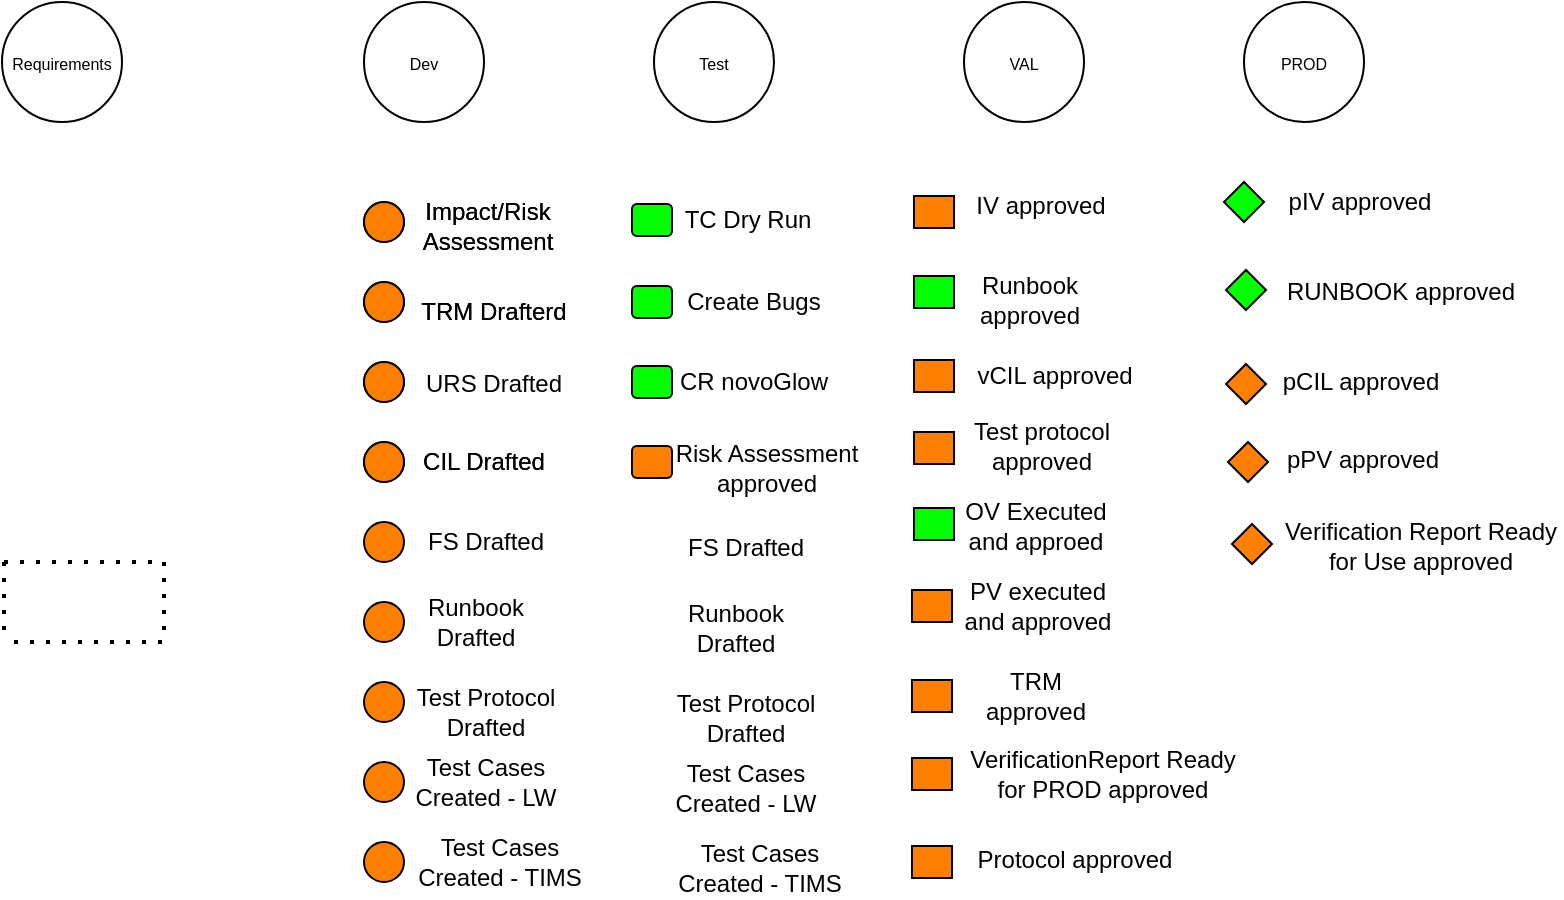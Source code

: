 <mxfile version="20.8.14" type="github">
  <diagram name="Page-1" id="ExTGUEEQHUEDQQg5NHdS">
    <mxGraphModel dx="535" dy="282" grid="1" gridSize="10" guides="1" tooltips="1" connect="1" arrows="1" fold="1" page="1" pageScale="1" pageWidth="850" pageHeight="1100" math="0" shadow="0">
      <root>
        <mxCell id="0" />
        <mxCell id="1" parent="0" />
        <mxCell id="WPRdaX7cA5M4LaGkUmcf-1" value="" style="ellipse;whiteSpace=wrap;html=1;aspect=fixed;" parent="1" vertex="1">
          <mxGeometry x="39" y="80" width="60" height="60" as="geometry" />
        </mxCell>
        <mxCell id="WPRdaX7cA5M4LaGkUmcf-17" value="&lt;font style=&quot;font-size: 8px;&quot;&gt;Requirements&lt;/font&gt;" style="text;html=1;strokeColor=none;fillColor=none;align=center;verticalAlign=middle;whiteSpace=wrap;rounded=0;" parent="1" vertex="1">
          <mxGeometry x="39" y="95" width="60" height="30" as="geometry" />
        </mxCell>
        <mxCell id="QzSWRC7JeWqAxSKZvHJS-10" value="" style="ellipse;whiteSpace=wrap;html=1;aspect=fixed;" parent="1" vertex="1">
          <mxGeometry x="220" y="80" width="60" height="60" as="geometry" />
        </mxCell>
        <mxCell id="QzSWRC7JeWqAxSKZvHJS-11" value="&lt;font style=&quot;font-size: 8px;&quot;&gt;Dev&lt;/font&gt;" style="text;html=1;strokeColor=none;fillColor=none;align=center;verticalAlign=middle;whiteSpace=wrap;rounded=0;" parent="1" vertex="1">
          <mxGeometry x="220" y="95" width="60" height="30" as="geometry" />
        </mxCell>
        <mxCell id="QzSWRC7JeWqAxSKZvHJS-12" value="" style="ellipse;whiteSpace=wrap;html=1;aspect=fixed;" parent="1" vertex="1">
          <mxGeometry x="365" y="80" width="60" height="60" as="geometry" />
        </mxCell>
        <mxCell id="QzSWRC7JeWqAxSKZvHJS-13" value="&lt;font style=&quot;font-size: 8px;&quot;&gt;Test&lt;/font&gt;" style="text;html=1;strokeColor=none;fillColor=none;align=center;verticalAlign=middle;whiteSpace=wrap;rounded=0;" parent="1" vertex="1">
          <mxGeometry x="365" y="95" width="60" height="30" as="geometry" />
        </mxCell>
        <mxCell id="QzSWRC7JeWqAxSKZvHJS-14" value="" style="ellipse;whiteSpace=wrap;html=1;aspect=fixed;" parent="1" vertex="1">
          <mxGeometry x="520" y="80" width="60" height="60" as="geometry" />
        </mxCell>
        <mxCell id="QzSWRC7JeWqAxSKZvHJS-15" value="&lt;font style=&quot;font-size: 8px;&quot;&gt;VAL&lt;/font&gt;" style="text;html=1;strokeColor=none;fillColor=none;align=center;verticalAlign=middle;whiteSpace=wrap;rounded=0;" parent="1" vertex="1">
          <mxGeometry x="520" y="95" width="60" height="30" as="geometry" />
        </mxCell>
        <mxCell id="QzSWRC7JeWqAxSKZvHJS-18" value="" style="ellipse;whiteSpace=wrap;html=1;aspect=fixed;" parent="1" vertex="1">
          <mxGeometry x="660" y="80" width="60" height="60" as="geometry" />
        </mxCell>
        <mxCell id="QzSWRC7JeWqAxSKZvHJS-19" value="&lt;font style=&quot;font-size: 8px;&quot;&gt;PROD&lt;/font&gt;" style="text;html=1;strokeColor=none;fillColor=none;align=center;verticalAlign=middle;whiteSpace=wrap;rounded=0;" parent="1" vertex="1">
          <mxGeometry x="660" y="95" width="60" height="30" as="geometry" />
        </mxCell>
        <mxCell id="QzSWRC7JeWqAxSKZvHJS-20" value="" style="ellipse;whiteSpace=wrap;html=1;aspect=fixed;fillColor=#FF8000;" parent="1" vertex="1">
          <mxGeometry x="220" y="180" width="20" height="20" as="geometry" />
        </mxCell>
        <mxCell id="QzSWRC7JeWqAxSKZvHJS-21" value="" style="ellipse;whiteSpace=wrap;html=1;aspect=fixed;fillColor=#FF8000;" parent="1" vertex="1">
          <mxGeometry x="220" y="220" width="20" height="20" as="geometry" />
        </mxCell>
        <mxCell id="QzSWRC7JeWqAxSKZvHJS-22" value="" style="ellipse;whiteSpace=wrap;html=1;aspect=fixed;fillColor=#FF8000;" parent="1" vertex="1">
          <mxGeometry x="220" y="260" width="20" height="20" as="geometry" />
        </mxCell>
        <mxCell id="QzSWRC7JeWqAxSKZvHJS-23" value="" style="ellipse;whiteSpace=wrap;html=1;aspect=fixed;fillColor=#FF8000;" parent="1" vertex="1">
          <mxGeometry x="220" y="300" width="20" height="20" as="geometry" />
        </mxCell>
        <mxCell id="QzSWRC7JeWqAxSKZvHJS-24" value="" style="ellipse;whiteSpace=wrap;html=1;aspect=fixed;fillColor=#FF8000;" parent="1" vertex="1">
          <mxGeometry x="220" y="340" width="20" height="20" as="geometry" />
        </mxCell>
        <mxCell id="QzSWRC7JeWqAxSKZvHJS-25" value="" style="ellipse;whiteSpace=wrap;html=1;aspect=fixed;fillColor=#FF8000;" parent="1" vertex="1">
          <mxGeometry x="220" y="380" width="20" height="20" as="geometry" />
        </mxCell>
        <mxCell id="QzSWRC7JeWqAxSKZvHJS-26" value="" style="ellipse;whiteSpace=wrap;html=1;aspect=fixed;fillColor=#FF8000;" parent="1" vertex="1">
          <mxGeometry x="220" y="420" width="20" height="20" as="geometry" />
        </mxCell>
        <mxCell id="QzSWRC7JeWqAxSKZvHJS-27" value="" style="ellipse;whiteSpace=wrap;html=1;aspect=fixed;fillColor=#FF8000;" parent="1" vertex="1">
          <mxGeometry x="220" y="460" width="20" height="20" as="geometry" />
        </mxCell>
        <mxCell id="QzSWRC7JeWqAxSKZvHJS-28" value="" style="ellipse;whiteSpace=wrap;html=1;aspect=fixed;fillColor=#FF8000;" parent="1" vertex="1">
          <mxGeometry x="220" y="500" width="20" height="20" as="geometry" />
        </mxCell>
        <mxCell id="QzSWRC7JeWqAxSKZvHJS-29" value="Impact/Risk Assessment" style="text;html=1;strokeColor=none;fillColor=none;align=center;verticalAlign=middle;whiteSpace=wrap;rounded=0;" parent="1" vertex="1">
          <mxGeometry x="252" y="177" width="60" height="30" as="geometry" />
        </mxCell>
        <mxCell id="xStRLfgzvjahY0ka18I4-1" value="TRM Drafterd" style="text;html=1;strokeColor=none;fillColor=none;align=center;verticalAlign=middle;whiteSpace=wrap;rounded=0;" vertex="1" parent="1">
          <mxGeometry x="243" y="220" width="84" height="30" as="geometry" />
        </mxCell>
        <mxCell id="xStRLfgzvjahY0ka18I4-2" value="URS Drafted" style="text;html=1;strokeColor=none;fillColor=none;align=center;verticalAlign=middle;whiteSpace=wrap;rounded=0;" vertex="1" parent="1">
          <mxGeometry x="248" y="256" width="74" height="30" as="geometry" />
        </mxCell>
        <mxCell id="xStRLfgzvjahY0ka18I4-4" value="CIL Drafted" style="text;html=1;strokeColor=none;fillColor=none;align=center;verticalAlign=middle;whiteSpace=wrap;rounded=0;" vertex="1" parent="1">
          <mxGeometry x="243" y="295" width="74" height="30" as="geometry" />
        </mxCell>
        <mxCell id="xStRLfgzvjahY0ka18I4-5" value="FS Drafted" style="text;html=1;strokeColor=none;fillColor=none;align=center;verticalAlign=middle;whiteSpace=wrap;rounded=0;" vertex="1" parent="1">
          <mxGeometry x="244" y="335" width="74" height="30" as="geometry" />
        </mxCell>
        <mxCell id="xStRLfgzvjahY0ka18I4-6" value="Runbook Drafted" style="text;html=1;strokeColor=none;fillColor=none;align=center;verticalAlign=middle;whiteSpace=wrap;rounded=0;" vertex="1" parent="1">
          <mxGeometry x="239" y="375" width="74" height="30" as="geometry" />
        </mxCell>
        <mxCell id="xStRLfgzvjahY0ka18I4-7" value="Test Protocol Drafted" style="text;html=1;strokeColor=none;fillColor=none;align=center;verticalAlign=middle;whiteSpace=wrap;rounded=0;" vertex="1" parent="1">
          <mxGeometry x="244" y="420" width="74" height="30" as="geometry" />
        </mxCell>
        <mxCell id="xStRLfgzvjahY0ka18I4-8" value="Test Cases Created - LW" style="text;html=1;strokeColor=none;fillColor=none;align=center;verticalAlign=middle;whiteSpace=wrap;rounded=0;" vertex="1" parent="1">
          <mxGeometry x="244" y="455" width="74" height="30" as="geometry" />
        </mxCell>
        <mxCell id="xStRLfgzvjahY0ka18I4-10" value="Test Cases Created - TIMS" style="text;html=1;strokeColor=none;fillColor=none;align=center;verticalAlign=middle;whiteSpace=wrap;rounded=0;" vertex="1" parent="1">
          <mxGeometry x="246" y="495" width="84" height="30" as="geometry" />
        </mxCell>
        <mxCell id="xStRLfgzvjahY0ka18I4-12" value="" style="rhombus;whiteSpace=wrap;html=1;fillColor=#00FF00;" vertex="1" parent="1">
          <mxGeometry x="650" y="170" width="20" height="20" as="geometry" />
        </mxCell>
        <mxCell id="xStRLfgzvjahY0ka18I4-13" value="pIV approved" style="text;html=1;strokeColor=none;fillColor=none;align=center;verticalAlign=middle;whiteSpace=wrap;rounded=0;" vertex="1" parent="1">
          <mxGeometry x="678" y="165" width="80" height="30" as="geometry" />
        </mxCell>
        <mxCell id="xStRLfgzvjahY0ka18I4-14" value="" style="rhombus;whiteSpace=wrap;html=1;fillColor=#00FF00;" vertex="1" parent="1">
          <mxGeometry x="651" y="214" width="20" height="20" as="geometry" />
        </mxCell>
        <mxCell id="xStRLfgzvjahY0ka18I4-15" value="RUNBOOK approved" style="text;html=1;strokeColor=none;fillColor=none;align=center;verticalAlign=middle;whiteSpace=wrap;rounded=0;" vertex="1" parent="1">
          <mxGeometry x="678" y="210" width="121" height="30" as="geometry" />
        </mxCell>
        <mxCell id="xStRLfgzvjahY0ka18I4-16" value="" style="rhombus;whiteSpace=wrap;html=1;fillColor=#FF8000;" vertex="1" parent="1">
          <mxGeometry x="651" y="261" width="20" height="20" as="geometry" />
        </mxCell>
        <mxCell id="xStRLfgzvjahY0ka18I4-17" value="pCIL approved" style="text;html=1;strokeColor=none;fillColor=none;align=center;verticalAlign=middle;whiteSpace=wrap;rounded=0;" vertex="1" parent="1">
          <mxGeometry x="672.5" y="255" width="91" height="30" as="geometry" />
        </mxCell>
        <mxCell id="xStRLfgzvjahY0ka18I4-18" value="" style="rhombus;whiteSpace=wrap;html=1;fillColor=#FF8000;" vertex="1" parent="1">
          <mxGeometry x="652" y="300" width="20" height="20" as="geometry" />
        </mxCell>
        <mxCell id="xStRLfgzvjahY0ka18I4-19" value="pPV approved" style="text;html=1;strokeColor=none;fillColor=none;align=center;verticalAlign=middle;whiteSpace=wrap;rounded=0;" vertex="1" parent="1">
          <mxGeometry x="673.5" y="294" width="91" height="30" as="geometry" />
        </mxCell>
        <mxCell id="xStRLfgzvjahY0ka18I4-20" value="" style="rhombus;whiteSpace=wrap;html=1;fillColor=#FF8000;" vertex="1" parent="1">
          <mxGeometry x="654" y="341" width="20" height="20" as="geometry" />
        </mxCell>
        <mxCell id="xStRLfgzvjahY0ka18I4-24" value="Impact/Risk Assessment" style="text;html=1;strokeColor=none;fillColor=none;align=center;verticalAlign=middle;whiteSpace=wrap;rounded=0;" vertex="1" parent="1">
          <mxGeometry x="252" y="177" width="60" height="30" as="geometry" />
        </mxCell>
        <mxCell id="xStRLfgzvjahY0ka18I4-25" value="" style="ellipse;whiteSpace=wrap;html=1;aspect=fixed;fillColor=#FF8000;" vertex="1" parent="1">
          <mxGeometry x="220" y="180" width="20" height="20" as="geometry" />
        </mxCell>
        <mxCell id="xStRLfgzvjahY0ka18I4-26" value="" style="ellipse;whiteSpace=wrap;html=1;aspect=fixed;fillColor=#FF8000;" vertex="1" parent="1">
          <mxGeometry x="220" y="220" width="20" height="20" as="geometry" />
        </mxCell>
        <mxCell id="xStRLfgzvjahY0ka18I4-27" value="TRM Drafterd" style="text;html=1;strokeColor=none;fillColor=none;align=center;verticalAlign=middle;whiteSpace=wrap;rounded=0;" vertex="1" parent="1">
          <mxGeometry x="243" y="220" width="84" height="30" as="geometry" />
        </mxCell>
        <mxCell id="xStRLfgzvjahY0ka18I4-29" value="" style="ellipse;whiteSpace=wrap;html=1;aspect=fixed;fillColor=#FF8000;" vertex="1" parent="1">
          <mxGeometry x="220" y="260" width="20" height="20" as="geometry" />
        </mxCell>
        <mxCell id="xStRLfgzvjahY0ka18I4-30" value="" style="ellipse;whiteSpace=wrap;html=1;aspect=fixed;fillColor=#FF8000;" vertex="1" parent="1">
          <mxGeometry x="220" y="300" width="20" height="20" as="geometry" />
        </mxCell>
        <mxCell id="xStRLfgzvjahY0ka18I4-31" value="CIL Drafted" style="text;html=1;strokeColor=none;fillColor=none;align=center;verticalAlign=middle;whiteSpace=wrap;rounded=0;" vertex="1" parent="1">
          <mxGeometry x="243" y="295" width="74" height="30" as="geometry" />
        </mxCell>
        <mxCell id="xStRLfgzvjahY0ka18I4-50" value="OV Executed and approed" style="text;html=1;strokeColor=none;fillColor=none;align=center;verticalAlign=middle;whiteSpace=wrap;rounded=0;" vertex="1" parent="1">
          <mxGeometry x="519" y="327" width="74" height="30" as="geometry" />
        </mxCell>
        <mxCell id="xStRLfgzvjahY0ka18I4-51" value="PV executed and approved" style="text;html=1;strokeColor=none;fillColor=none;align=center;verticalAlign=middle;whiteSpace=wrap;rounded=0;" vertex="1" parent="1">
          <mxGeometry x="514" y="367" width="86" height="30" as="geometry" />
        </mxCell>
        <mxCell id="xStRLfgzvjahY0ka18I4-52" value="TRM approved" style="text;html=1;strokeColor=none;fillColor=none;align=center;verticalAlign=middle;whiteSpace=wrap;rounded=0;" vertex="1" parent="1">
          <mxGeometry x="519" y="412" width="74" height="30" as="geometry" />
        </mxCell>
        <mxCell id="xStRLfgzvjahY0ka18I4-53" value="VerificationReport Ready for PROD approved" style="text;html=1;strokeColor=none;fillColor=none;align=center;verticalAlign=middle;whiteSpace=wrap;rounded=0;" vertex="1" parent="1">
          <mxGeometry x="519" y="451" width="141" height="30" as="geometry" />
        </mxCell>
        <mxCell id="xStRLfgzvjahY0ka18I4-54" value="Protocol approved" style="text;html=1;strokeColor=none;fillColor=none;align=center;verticalAlign=middle;whiteSpace=wrap;rounded=0;" vertex="1" parent="1">
          <mxGeometry x="521" y="494" width="109" height="30" as="geometry" />
        </mxCell>
        <mxCell id="xStRLfgzvjahY0ka18I4-55" value="IV approved" style="text;html=1;strokeColor=none;fillColor=none;align=center;verticalAlign=middle;whiteSpace=wrap;rounded=0;" vertex="1" parent="1">
          <mxGeometry x="522" y="167" width="73" height="30" as="geometry" />
        </mxCell>
        <mxCell id="xStRLfgzvjahY0ka18I4-58" value="Runbook approved" style="text;html=1;strokeColor=none;fillColor=none;align=center;verticalAlign=middle;whiteSpace=wrap;rounded=0;" vertex="1" parent="1">
          <mxGeometry x="511" y="214" width="84" height="30" as="geometry" />
        </mxCell>
        <mxCell id="xStRLfgzvjahY0ka18I4-59" value="vCIL approved" style="text;html=1;strokeColor=none;fillColor=none;align=center;verticalAlign=middle;whiteSpace=wrap;rounded=0;" vertex="1" parent="1">
          <mxGeometry x="521" y="252" width="89" height="30" as="geometry" />
        </mxCell>
        <mxCell id="xStRLfgzvjahY0ka18I4-62" value="Test protocol approved" style="text;html=1;strokeColor=none;fillColor=none;align=center;verticalAlign=middle;whiteSpace=wrap;rounded=0;" vertex="1" parent="1">
          <mxGeometry x="522" y="287" width="74" height="30" as="geometry" />
        </mxCell>
        <mxCell id="xStRLfgzvjahY0ka18I4-82" value="" style="rounded=1;whiteSpace=wrap;html=1;fillColor=#00FF00;arcSize=0;" vertex="1" parent="1">
          <mxGeometry x="495" y="217" width="20" height="16" as="geometry" />
        </mxCell>
        <mxCell id="xStRLfgzvjahY0ka18I4-84" value="" style="rounded=1;whiteSpace=wrap;html=1;fillColor=#00FF00;arcSize=0;" vertex="1" parent="1">
          <mxGeometry x="495" y="333" width="20" height="16" as="geometry" />
        </mxCell>
        <mxCell id="xStRLfgzvjahY0ka18I4-85" value="Verification Report Ready for Use approved" style="text;html=1;strokeColor=none;fillColor=none;align=center;verticalAlign=middle;whiteSpace=wrap;rounded=0;" vertex="1" parent="1">
          <mxGeometry x="678" y="337" width="141" height="30" as="geometry" />
        </mxCell>
        <mxCell id="xStRLfgzvjahY0ka18I4-87" value="" style="rounded=1;whiteSpace=wrap;html=1;fillColor=#FF8000;arcSize=0;" vertex="1" parent="1">
          <mxGeometry x="495" y="177" width="20" height="16" as="geometry" />
        </mxCell>
        <mxCell id="xStRLfgzvjahY0ka18I4-88" value="" style="rounded=1;whiteSpace=wrap;html=1;fillColor=#FF8000;arcSize=0;" vertex="1" parent="1">
          <mxGeometry x="495" y="259" width="20" height="16" as="geometry" />
        </mxCell>
        <mxCell id="xStRLfgzvjahY0ka18I4-89" value="" style="rounded=1;whiteSpace=wrap;html=1;fillColor=#FF8000;arcSize=0;" vertex="1" parent="1">
          <mxGeometry x="495" y="295" width="20" height="16" as="geometry" />
        </mxCell>
        <mxCell id="xStRLfgzvjahY0ka18I4-90" value="" style="rounded=1;whiteSpace=wrap;html=1;fillColor=#FF8000;arcSize=0;" vertex="1" parent="1">
          <mxGeometry x="494" y="374" width="20" height="16" as="geometry" />
        </mxCell>
        <mxCell id="xStRLfgzvjahY0ka18I4-91" value="" style="rounded=1;whiteSpace=wrap;html=1;fillColor=#FF8000;arcSize=0;" vertex="1" parent="1">
          <mxGeometry x="494" y="419" width="20" height="16" as="geometry" />
        </mxCell>
        <mxCell id="xStRLfgzvjahY0ka18I4-92" value="" style="rounded=1;whiteSpace=wrap;html=1;fillColor=#FF8000;arcSize=0;" vertex="1" parent="1">
          <mxGeometry x="494" y="458" width="20" height="16" as="geometry" />
        </mxCell>
        <mxCell id="xStRLfgzvjahY0ka18I4-93" value="" style="rounded=1;whiteSpace=wrap;html=1;fillColor=#FF8000;arcSize=0;" vertex="1" parent="1">
          <mxGeometry x="494" y="502" width="20" height="16" as="geometry" />
        </mxCell>
        <mxCell id="xStRLfgzvjahY0ka18I4-107" value="" style="group" vertex="1" connectable="0" parent="1">
          <mxGeometry x="39" y="360" width="81" height="40" as="geometry" />
        </mxCell>
        <mxCell id="xStRLfgzvjahY0ka18I4-102" value="" style="endArrow=none;dashed=1;html=1;dashPattern=1 3;strokeWidth=2;rounded=0;" edge="1" parent="xStRLfgzvjahY0ka18I4-107">
          <mxGeometry width="50" height="50" relative="1" as="geometry">
            <mxPoint x="1" as="sourcePoint" />
            <mxPoint x="81" as="targetPoint" />
          </mxGeometry>
        </mxCell>
        <mxCell id="xStRLfgzvjahY0ka18I4-104" value="" style="endArrow=none;dashed=1;html=1;dashPattern=1 3;strokeWidth=2;rounded=0;" edge="1" parent="xStRLfgzvjahY0ka18I4-107">
          <mxGeometry width="50" height="50" relative="1" as="geometry">
            <mxPoint x="81" as="sourcePoint" />
            <mxPoint x="81" y="40" as="targetPoint" />
          </mxGeometry>
        </mxCell>
        <mxCell id="xStRLfgzvjahY0ka18I4-105" value="" style="endArrow=none;dashed=1;html=1;dashPattern=1 3;strokeWidth=2;rounded=0;" edge="1" parent="xStRLfgzvjahY0ka18I4-107">
          <mxGeometry width="50" height="50" relative="1" as="geometry">
            <mxPoint x="80" y="40" as="sourcePoint" />
            <mxPoint y="40" as="targetPoint" />
          </mxGeometry>
        </mxCell>
        <mxCell id="xStRLfgzvjahY0ka18I4-106" value="" style="endArrow=none;dashed=1;html=1;dashPattern=1 3;strokeWidth=2;rounded=0;" edge="1" parent="xStRLfgzvjahY0ka18I4-107">
          <mxGeometry width="50" height="50" relative="1" as="geometry">
            <mxPoint x="1" as="sourcePoint" />
            <mxPoint x="1" y="40" as="targetPoint" />
          </mxGeometry>
        </mxCell>
        <mxCell id="xStRLfgzvjahY0ka18I4-68" value="FS Drafted" style="text;html=1;strokeColor=none;fillColor=none;align=center;verticalAlign=middle;whiteSpace=wrap;rounded=0;" vertex="1" parent="1">
          <mxGeometry x="374" y="338" width="74" height="30" as="geometry" />
        </mxCell>
        <mxCell id="xStRLfgzvjahY0ka18I4-69" value="Runbook Drafted" style="text;html=1;strokeColor=none;fillColor=none;align=center;verticalAlign=middle;whiteSpace=wrap;rounded=0;" vertex="1" parent="1">
          <mxGeometry x="369" y="378" width="74" height="30" as="geometry" />
        </mxCell>
        <mxCell id="xStRLfgzvjahY0ka18I4-70" value="Test Protocol Drafted" style="text;html=1;strokeColor=none;fillColor=none;align=center;verticalAlign=middle;whiteSpace=wrap;rounded=0;" vertex="1" parent="1">
          <mxGeometry x="374" y="423" width="74" height="30" as="geometry" />
        </mxCell>
        <mxCell id="xStRLfgzvjahY0ka18I4-71" value="Test Cases Created - LW" style="text;html=1;strokeColor=none;fillColor=none;align=center;verticalAlign=middle;whiteSpace=wrap;rounded=0;" vertex="1" parent="1">
          <mxGeometry x="374" y="458" width="74" height="30" as="geometry" />
        </mxCell>
        <mxCell id="xStRLfgzvjahY0ka18I4-72" value="Test Cases Created - TIMS" style="text;html=1;strokeColor=none;fillColor=none;align=center;verticalAlign=middle;whiteSpace=wrap;rounded=0;" vertex="1" parent="1">
          <mxGeometry x="376" y="498" width="84" height="30" as="geometry" />
        </mxCell>
        <mxCell id="xStRLfgzvjahY0ka18I4-73" value="TC Dry Run" style="text;html=1;strokeColor=none;fillColor=none;align=center;verticalAlign=middle;whiteSpace=wrap;rounded=0;" vertex="1" parent="1">
          <mxGeometry x="378" y="174" width="68" height="30" as="geometry" />
        </mxCell>
        <mxCell id="xStRLfgzvjahY0ka18I4-76" value="Create Bugs" style="text;html=1;strokeColor=none;fillColor=none;align=center;verticalAlign=middle;whiteSpace=wrap;rounded=0;" vertex="1" parent="1">
          <mxGeometry x="373" y="215" width="84" height="30" as="geometry" />
        </mxCell>
        <mxCell id="xStRLfgzvjahY0ka18I4-77" value="CR novoGlow" style="text;html=1;strokeColor=none;fillColor=none;align=center;verticalAlign=middle;whiteSpace=wrap;rounded=0;" vertex="1" parent="1">
          <mxGeometry x="373" y="255" width="84" height="30" as="geometry" />
        </mxCell>
        <mxCell id="xStRLfgzvjahY0ka18I4-80" value="Risk Assessment approved" style="text;html=1;strokeColor=none;fillColor=none;align=center;verticalAlign=middle;whiteSpace=wrap;rounded=0;" vertex="1" parent="1">
          <mxGeometry x="373" y="298" width="97" height="30" as="geometry" />
        </mxCell>
        <mxCell id="xStRLfgzvjahY0ka18I4-128" value="" style="rounded=1;whiteSpace=wrap;html=1;fillColor=#00FF00;" vertex="1" parent="1">
          <mxGeometry x="354" y="181" width="20" height="16" as="geometry" />
        </mxCell>
        <mxCell id="xStRLfgzvjahY0ka18I4-129" value="" style="rounded=1;whiteSpace=wrap;html=1;fillColor=#00FF00;" vertex="1" parent="1">
          <mxGeometry x="354" y="222" width="20" height="16" as="geometry" />
        </mxCell>
        <mxCell id="xStRLfgzvjahY0ka18I4-130" value="" style="rounded=1;whiteSpace=wrap;html=1;fillColor=#00FF00;" vertex="1" parent="1">
          <mxGeometry x="354" y="262" width="20" height="16" as="geometry" />
        </mxCell>
        <mxCell id="xStRLfgzvjahY0ka18I4-131" value="" style="rounded=1;whiteSpace=wrap;html=1;fillColor=#FF8000;" vertex="1" parent="1">
          <mxGeometry x="354" y="302" width="20" height="16" as="geometry" />
        </mxCell>
      </root>
    </mxGraphModel>
  </diagram>
</mxfile>
